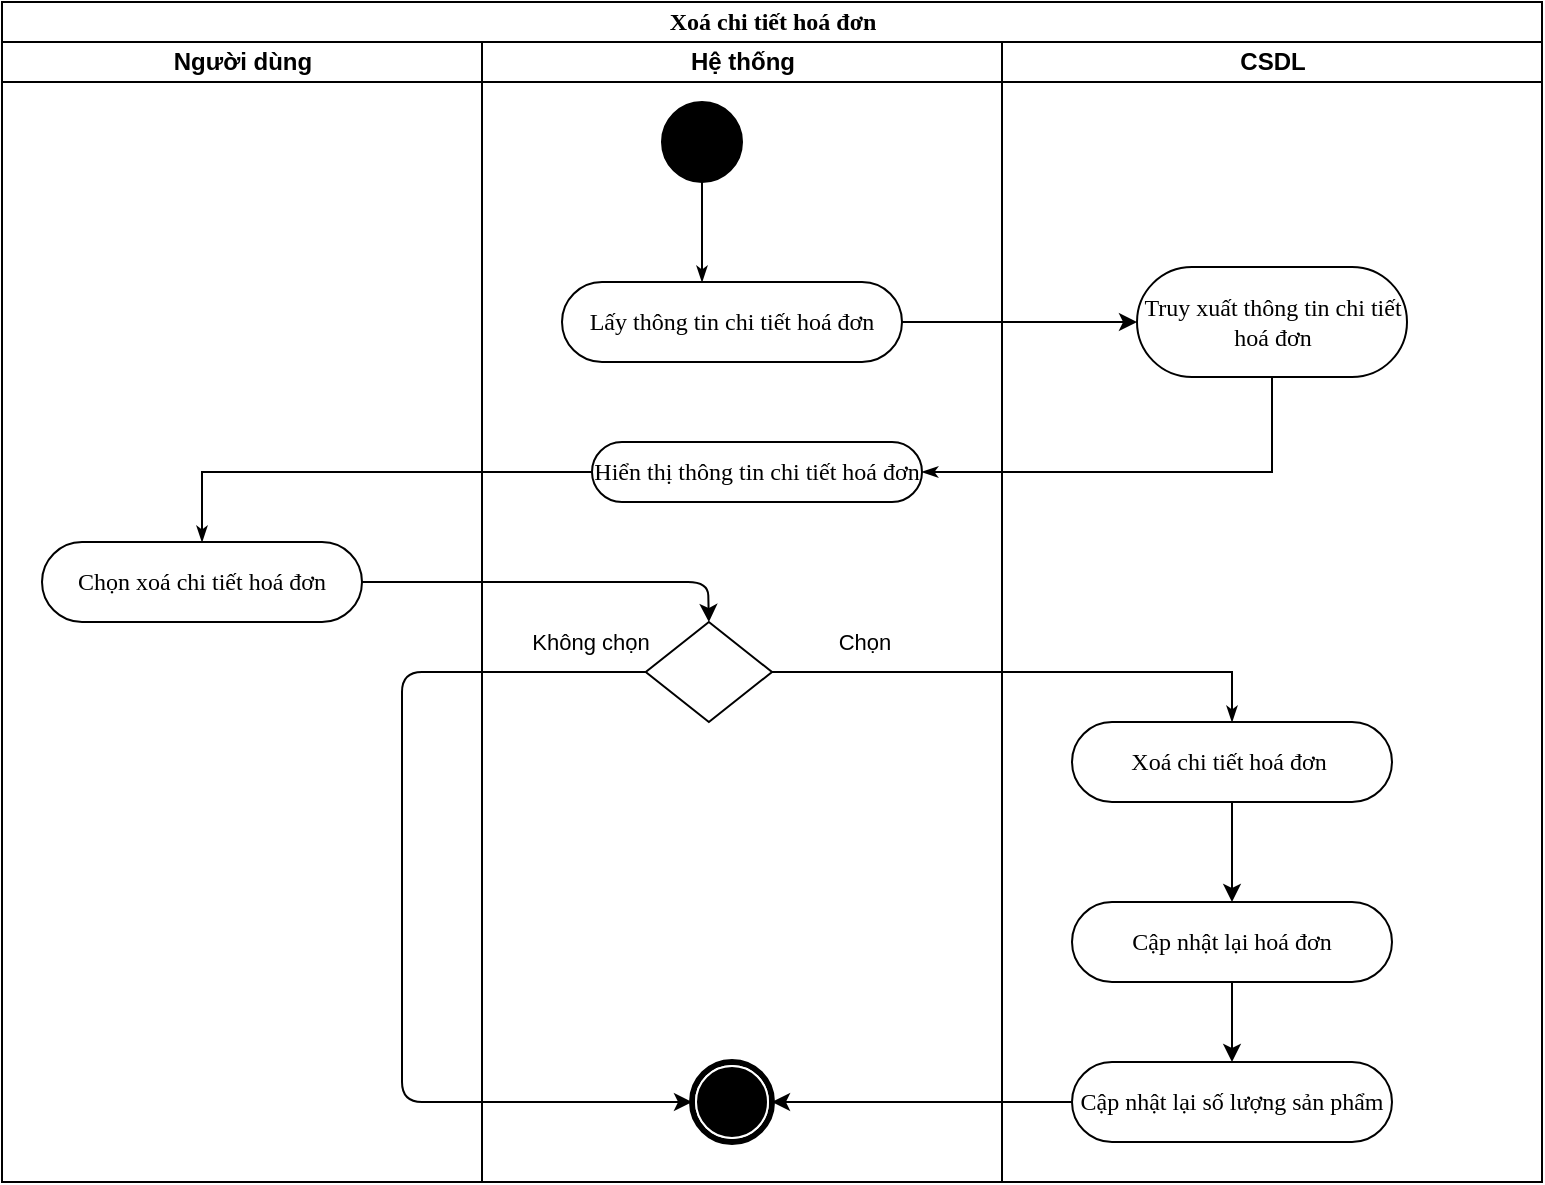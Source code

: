 <mxfile version="13.3.5" type="google"><diagram name="Page-1" id="0783ab3e-0a74-02c8-0abd-f7b4e66b4bec"><mxGraphModel dx="-14" dy="332" grid="1" gridSize="10" guides="1" tooltips="1" connect="1" arrows="1" fold="1" page="1" pageScale="1" pageWidth="850" pageHeight="1100" background="#ffffff" math="0" shadow="0"><root><mxCell id="0"/><mxCell id="1" parent="0"/><mxCell id="gefwrl6oMKEPlUHKGCeb-1" value="Xoá chi tiết hoá đơn" style="swimlane;html=1;childLayout=stackLayout;startSize=20;rounded=0;shadow=0;comic=0;labelBackgroundColor=none;strokeWidth=1;fontFamily=Verdana;fontSize=12;align=center;" vertex="1" parent="1"><mxGeometry x="910" y="50" width="770" height="590" as="geometry"/></mxCell><mxCell id="gefwrl6oMKEPlUHKGCeb-2" value="" style="endArrow=classic;html=1;exitX=1;exitY=0.5;exitDx=0;exitDy=0;entryX=0;entryY=0.5;entryDx=0;entryDy=0;" edge="1" parent="gefwrl6oMKEPlUHKGCeb-1" source="gefwrl6oMKEPlUHKGCeb-15" target="gefwrl6oMKEPlUHKGCeb-33"><mxGeometry width="50" height="50" relative="1" as="geometry"><mxPoint x="250" y="250" as="sourcePoint"/><mxPoint x="300" y="200" as="targetPoint"/></mxGeometry></mxCell><mxCell id="gefwrl6oMKEPlUHKGCeb-3" value="Người dùng" style="swimlane;html=1;startSize=20;" vertex="1" parent="gefwrl6oMKEPlUHKGCeb-1"><mxGeometry y="20" width="240" height="570" as="geometry"/></mxCell><mxCell id="gefwrl6oMKEPlUHKGCeb-7" value="Chọn xoá chi tiết hoá đơn" style="rounded=1;whiteSpace=wrap;html=1;shadow=0;comic=0;labelBackgroundColor=none;strokeWidth=1;fontFamily=Verdana;fontSize=12;align=center;arcSize=50;" vertex="1" parent="gefwrl6oMKEPlUHKGCeb-3"><mxGeometry x="20" y="250" width="160" height="40" as="geometry"/></mxCell><mxCell id="gefwrl6oMKEPlUHKGCeb-8" value="Hệ thống" style="swimlane;html=1;startSize=20;" vertex="1" parent="gefwrl6oMKEPlUHKGCeb-1"><mxGeometry x="240" y="20" width="260.0" height="570" as="geometry"/></mxCell><mxCell id="gefwrl6oMKEPlUHKGCeb-50" value="" style="endArrow=classic;html=1;exitX=0;exitY=0.5;exitDx=0;exitDy=0;entryX=0;entryY=0.5;entryDx=0;entryDy=0;" edge="1" parent="gefwrl6oMKEPlUHKGCeb-8" source="gefwrl6oMKEPlUHKGCeb-13" target="gefwrl6oMKEPlUHKGCeb-11"><mxGeometry width="50" height="50" relative="1" as="geometry"><mxPoint x="120" y="630" as="sourcePoint"/><mxPoint x="170" y="580" as="targetPoint"/><Array as="points"><mxPoint x="-40" y="315"/><mxPoint x="-40" y="530"/></Array></mxGeometry></mxCell><mxCell id="gefwrl6oMKEPlUHKGCeb-53" value="Không chọn" style="edgeLabel;html=1;align=center;verticalAlign=middle;resizable=0;points=[];" vertex="1" connectable="0" parent="gefwrl6oMKEPlUHKGCeb-50"><mxGeometry x="-0.849" y="-3" relative="1" as="geometry"><mxPoint x="8.12" y="-12" as="offset"/></mxGeometry></mxCell><mxCell id="gefwrl6oMKEPlUHKGCeb-13" value="" style="rhombus;whiteSpace=wrap;html=1;" vertex="1" parent="gefwrl6oMKEPlUHKGCeb-8"><mxGeometry x="81.88" y="290" width="63.12" height="50" as="geometry"/></mxCell><mxCell id="gefwrl6oMKEPlUHKGCeb-15" value="&lt;font style=&quot;font-size: 12px&quot;&gt;Lấy thông tin chi tiết hoá đơn&lt;/font&gt;" style="rounded=1;whiteSpace=wrap;html=1;shadow=0;comic=0;labelBackgroundColor=none;strokeWidth=1;fontFamily=Verdana;fontSize=12;align=center;arcSize=50;" vertex="1" parent="gefwrl6oMKEPlUHKGCeb-8"><mxGeometry x="40" y="120" width="170" height="40" as="geometry"/></mxCell><mxCell id="gefwrl6oMKEPlUHKGCeb-18" value="" style="ellipse;whiteSpace=wrap;html=1;rounded=0;shadow=0;comic=0;labelBackgroundColor=none;strokeWidth=1;fillColor=#000000;fontFamily=Verdana;fontSize=12;align=center;" vertex="1" parent="gefwrl6oMKEPlUHKGCeb-8"><mxGeometry x="90" y="30" width="40" height="40" as="geometry"/></mxCell><mxCell id="gefwrl6oMKEPlUHKGCeb-19" style="edgeStyle=orthogonalEdgeStyle;rounded=0;html=1;labelBackgroundColor=none;startArrow=none;startFill=0;startSize=5;endArrow=classicThin;endFill=1;endSize=5;jettySize=auto;orthogonalLoop=1;strokeWidth=1;fontFamily=Verdana;fontSize=12" edge="1" parent="gefwrl6oMKEPlUHKGCeb-8" source="gefwrl6oMKEPlUHKGCeb-18" target="gefwrl6oMKEPlUHKGCeb-15"><mxGeometry relative="1" as="geometry"><Array as="points"><mxPoint x="110" y="125"/><mxPoint x="110" y="125"/></Array></mxGeometry></mxCell><mxCell id="gefwrl6oMKEPlUHKGCeb-11" value="" style="shape=mxgraph.bpmn.shape;html=1;verticalLabelPosition=bottom;labelBackgroundColor=#ffffff;verticalAlign=top;perimeter=ellipsePerimeter;outline=end;symbol=terminate;rounded=0;shadow=0;comic=0;strokeWidth=1;fontFamily=Verdana;fontSize=12;align=center;" vertex="1" parent="gefwrl6oMKEPlUHKGCeb-8"><mxGeometry x="105" y="510" width="40" height="40" as="geometry"/></mxCell><mxCell id="gefwrl6oMKEPlUHKGCeb-21" value="&lt;font style=&quot;font-size: 12px&quot;&gt;Hiển thị thông tin chi tiết hoá đơn&lt;/font&gt;" style="rounded=1;whiteSpace=wrap;html=1;shadow=0;comic=0;labelBackgroundColor=none;strokeWidth=1;fontFamily=Verdana;fontSize=12;align=center;arcSize=50;" vertex="1" parent="gefwrl6oMKEPlUHKGCeb-8"><mxGeometry x="55" y="200" width="165" height="30" as="geometry"/></mxCell><mxCell id="gefwrl6oMKEPlUHKGCeb-34" style="rounded=0;html=1;labelBackgroundColor=none;startArrow=none;startFill=0;startSize=5;endArrow=classicThin;endFill=1;endSize=5;jettySize=auto;orthogonalLoop=1;strokeWidth=1;fontFamily=Verdana;fontSize=12;exitX=0;exitY=0.5;exitDx=0;exitDy=0;" edge="1" parent="gefwrl6oMKEPlUHKGCeb-1" source="gefwrl6oMKEPlUHKGCeb-21" target="gefwrl6oMKEPlUHKGCeb-7"><mxGeometry relative="1" as="geometry"><mxPoint x="295" y="260" as="sourcePoint"/><mxPoint x="102.575" y="279.06" as="targetPoint"/><Array as="points"><mxPoint x="138" y="235"/><mxPoint x="100" y="235"/></Array></mxGeometry></mxCell><mxCell id="gefwrl6oMKEPlUHKGCeb-35" style="rounded=0;html=1;labelBackgroundColor=none;startArrow=none;startFill=0;startSize=5;endArrow=classicThin;endFill=1;endSize=5;jettySize=auto;orthogonalLoop=1;strokeWidth=1;fontFamily=Verdana;fontSize=12;exitX=0.5;exitY=1;exitDx=0;exitDy=0;entryX=1;entryY=0.5;entryDx=0;entryDy=0;" edge="1" parent="gefwrl6oMKEPlUHKGCeb-1" source="gefwrl6oMKEPlUHKGCeb-33" target="gefwrl6oMKEPlUHKGCeb-21"><mxGeometry relative="1" as="geometry"><mxPoint x="583.75" y="268" as="sourcePoint"/><mxPoint x="561.25" y="298" as="targetPoint"/><Array as="points"><mxPoint x="635" y="235"/></Array></mxGeometry></mxCell><mxCell id="gefwrl6oMKEPlUHKGCeb-27" value="" style="edgeStyle=orthogonalEdgeStyle;rounded=0;orthogonalLoop=1;jettySize=auto;html=1;entryX=1;entryY=0.5;entryDx=0;entryDy=0;exitX=0;exitY=0.5;exitDx=0;exitDy=0;" edge="1" parent="gefwrl6oMKEPlUHKGCeb-1" source="gefwrl6oMKEPlUHKGCeb-61" target="gefwrl6oMKEPlUHKGCeb-11"><mxGeometry relative="1" as="geometry"><mxPoint x="610" y="490" as="sourcePoint"/><mxPoint x="690" y="910" as="targetPoint"/><Array as="points"><mxPoint x="460" y="550"/><mxPoint x="460" y="550"/></Array></mxGeometry></mxCell><mxCell id="gefwrl6oMKEPlUHKGCeb-49" value="" style="endArrow=classic;html=1;exitX=1;exitY=0.5;exitDx=0;exitDy=0;entryX=0.5;entryY=0;entryDx=0;entryDy=0;" edge="1" parent="gefwrl6oMKEPlUHKGCeb-1" source="gefwrl6oMKEPlUHKGCeb-7" target="gefwrl6oMKEPlUHKGCeb-13"><mxGeometry width="50" height="50" relative="1" as="geometry"><mxPoint x="360" y="450" as="sourcePoint"/><mxPoint x="360" y="290" as="targetPoint"/><Array as="points"><mxPoint x="353" y="290"/></Array></mxGeometry></mxCell><mxCell id="gefwrl6oMKEPlUHKGCeb-51" value="Chọn" style="edgeLabel;html=1;align=center;verticalAlign=middle;resizable=0;points=[];" vertex="1" connectable="0" parent="gefwrl6oMKEPlUHKGCeb-49"><mxGeometry x="-0.406" y="-1" relative="1" as="geometry"><mxPoint x="193" y="29" as="offset"/></mxGeometry></mxCell><mxCell id="gefwrl6oMKEPlUHKGCeb-28" style="rounded=0;html=1;labelBackgroundColor=none;startArrow=none;startFill=0;startSize=5;endArrow=classicThin;endFill=1;endSize=5;jettySize=auto;orthogonalLoop=1;strokeWidth=1;fontFamily=Verdana;fontSize=12;entryX=0.5;entryY=0;entryDx=0;entryDy=0;exitX=1;exitY=0.5;exitDx=0;exitDy=0;" edge="1" parent="gefwrl6oMKEPlUHKGCeb-1" source="gefwrl6oMKEPlUHKGCeb-13" target="gefwrl6oMKEPlUHKGCeb-31"><mxGeometry relative="1" as="geometry"><mxPoint x="615" y="300" as="sourcePoint"/><mxPoint x="541" y="709.5" as="targetPoint"/><Array as="points"><mxPoint x="615" y="335"/></Array></mxGeometry></mxCell><mxCell id="gefwrl6oMKEPlUHKGCeb-26" value="CSDL" style="swimlane;html=1;startSize=20;" vertex="1" parent="gefwrl6oMKEPlUHKGCeb-1"><mxGeometry x="500.0" y="20" width="270" height="570" as="geometry"/></mxCell><mxCell id="gefwrl6oMKEPlUHKGCeb-65" value="" style="endArrow=classic;html=1;entryX=0.5;entryY=0;entryDx=0;entryDy=0;exitX=0.5;exitY=1;exitDx=0;exitDy=0;" edge="1" parent="gefwrl6oMKEPlUHKGCeb-26" source="gefwrl6oMKEPlUHKGCeb-62" target="gefwrl6oMKEPlUHKGCeb-61"><mxGeometry width="50" height="50" relative="1" as="geometry"><mxPoint x="67.5" y="500" as="sourcePoint"/><mxPoint x="117.5" y="450" as="targetPoint"/></mxGeometry></mxCell><mxCell id="gefwrl6oMKEPlUHKGCeb-66" value="" style="endArrow=classic;html=1;entryX=0.5;entryY=0;entryDx=0;entryDy=0;exitX=0.5;exitY=1;exitDx=0;exitDy=0;" edge="1" parent="gefwrl6oMKEPlUHKGCeb-26" source="gefwrl6oMKEPlUHKGCeb-31" target="gefwrl6oMKEPlUHKGCeb-62"><mxGeometry width="50" height="50" relative="1" as="geometry"><mxPoint y="450" as="sourcePoint"/><mxPoint x="50" y="400" as="targetPoint"/></mxGeometry></mxCell><mxCell id="gefwrl6oMKEPlUHKGCeb-31" value="Xoá chi tiết hoá đơn&amp;nbsp;" style="rounded=1;whiteSpace=wrap;html=1;shadow=0;comic=0;labelBackgroundColor=none;strokeWidth=1;fontFamily=Verdana;fontSize=12;align=center;arcSize=50;" vertex="1" parent="gefwrl6oMKEPlUHKGCeb-26"><mxGeometry x="35" y="340" width="160" height="40" as="geometry"/></mxCell><mxCell id="gefwrl6oMKEPlUHKGCeb-62" value="Cập nhật lại hoá đơn" style="rounded=1;whiteSpace=wrap;html=1;shadow=0;comic=0;labelBackgroundColor=none;strokeWidth=1;fontFamily=Verdana;fontSize=12;align=center;arcSize=50;" vertex="1" parent="gefwrl6oMKEPlUHKGCeb-26"><mxGeometry x="35" y="430" width="160" height="40" as="geometry"/></mxCell><mxCell id="gefwrl6oMKEPlUHKGCeb-61" value="Cập nhật lại số lượng sản phẩm" style="rounded=1;whiteSpace=wrap;html=1;shadow=0;comic=0;labelBackgroundColor=none;strokeWidth=1;fontFamily=Verdana;fontSize=12;align=center;arcSize=50;" vertex="1" parent="gefwrl6oMKEPlUHKGCeb-26"><mxGeometry x="35" y="510" width="160" height="40" as="geometry"/></mxCell><mxCell id="gefwrl6oMKEPlUHKGCeb-33" value="&lt;font style=&quot;font-size: 12px&quot;&gt;Truy xuất thông tin chi tiết hoá đơn&lt;/font&gt;" style="rounded=1;whiteSpace=wrap;html=1;shadow=0;comic=0;labelBackgroundColor=none;strokeWidth=1;fontFamily=Verdana;fontSize=12;align=center;arcSize=50;" vertex="1" parent="gefwrl6oMKEPlUHKGCeb-26"><mxGeometry x="67.5" y="112.5" width="135" height="55" as="geometry"/></mxCell></root></mxGraphModel></diagram></mxfile>